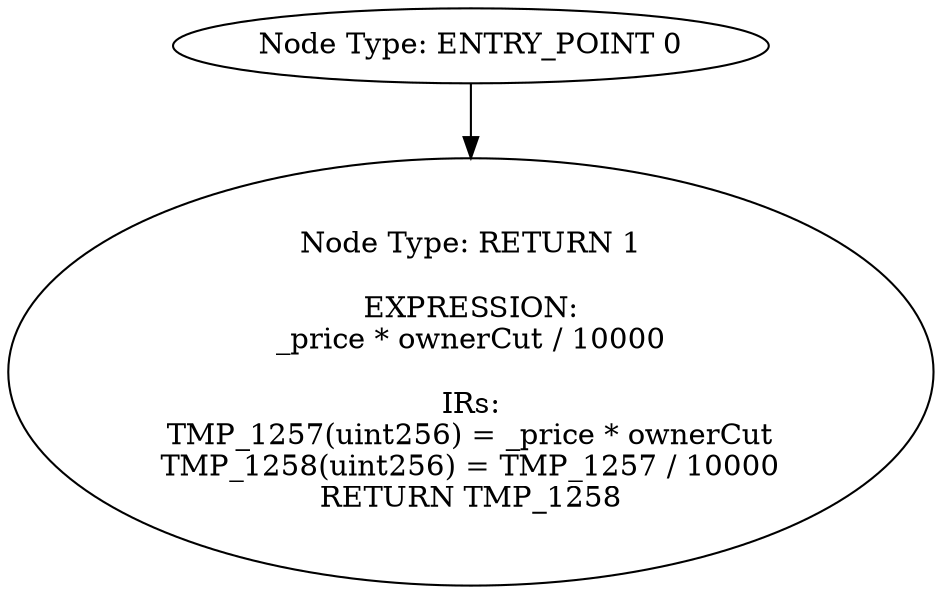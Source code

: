 digraph{
0[label="Node Type: ENTRY_POINT 0
"];
0->1;
1[label="Node Type: RETURN 1

EXPRESSION:
_price * ownerCut / 10000

IRs:
TMP_1257(uint256) = _price * ownerCut
TMP_1258(uint256) = TMP_1257 / 10000
RETURN TMP_1258"];
}
